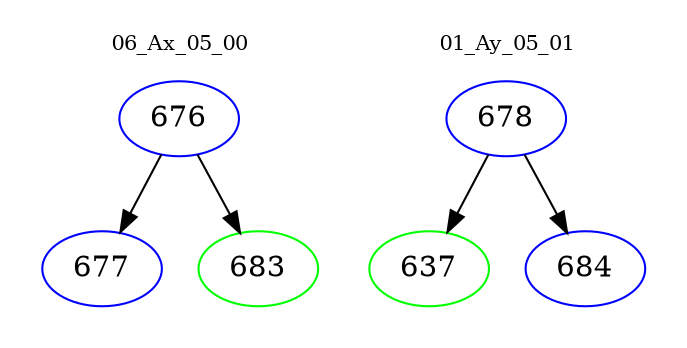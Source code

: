 digraph{
subgraph cluster_0 {
color = white
label = "06_Ax_05_00";
fontsize=10;
T0_676 [label="676", color="blue"]
T0_676 -> T0_677 [color="black"]
T0_677 [label="677", color="blue"]
T0_676 -> T0_683 [color="black"]
T0_683 [label="683", color="green"]
}
subgraph cluster_1 {
color = white
label = "01_Ay_05_01";
fontsize=10;
T1_678 [label="678", color="blue"]
T1_678 -> T1_637 [color="black"]
T1_637 [label="637", color="green"]
T1_678 -> T1_684 [color="black"]
T1_684 [label="684", color="blue"]
}
}
